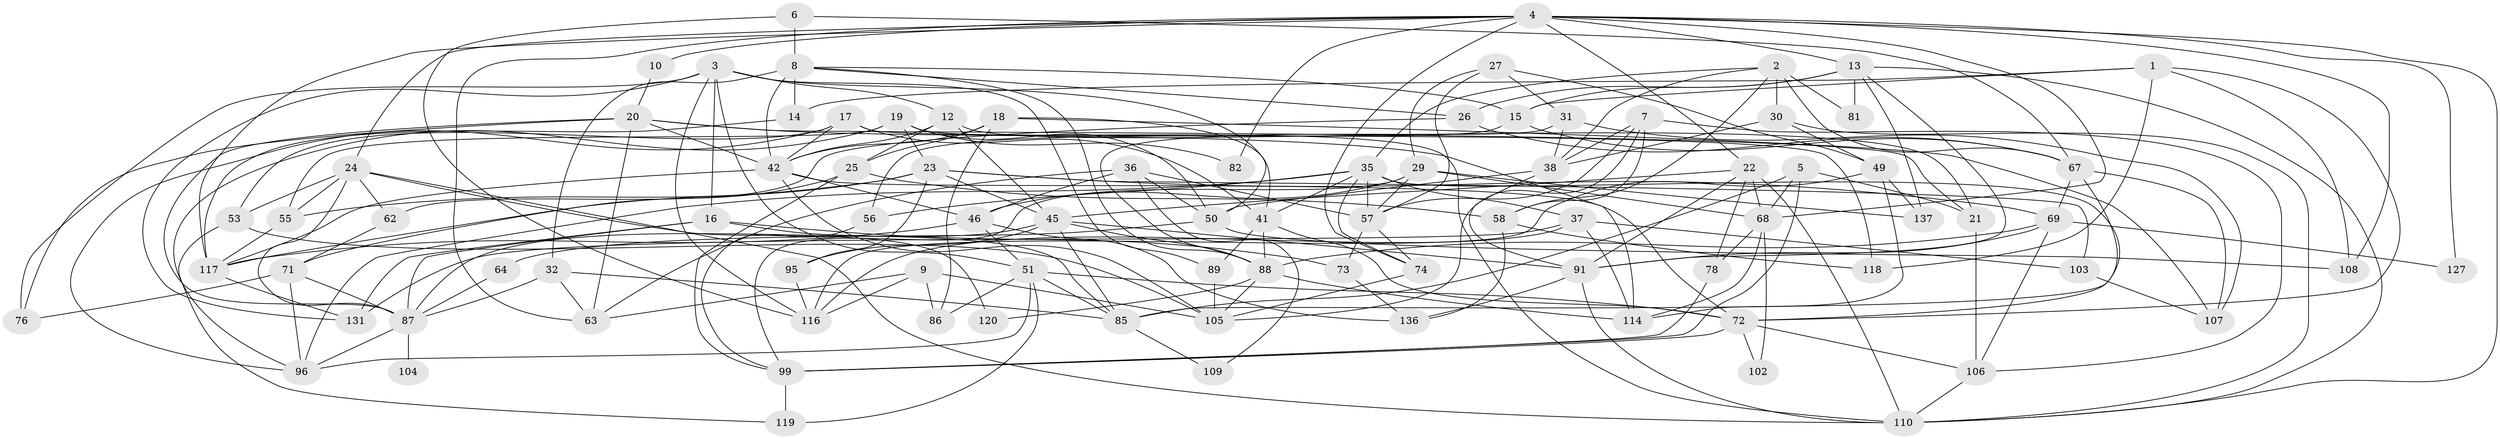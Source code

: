 // Generated by graph-tools (version 1.1) at 2025/23/03/03/25 07:23:58]
// undirected, 88 vertices, 220 edges
graph export_dot {
graph [start="1"]
  node [color=gray90,style=filled];
  1 [super="+47"];
  2 [super="+11"];
  3 [super="+39"];
  4 [super="+59"];
  5;
  6;
  7;
  8 [super="+60"];
  9 [super="+100"];
  10;
  12 [super="+75"];
  13 [super="+84"];
  14;
  15 [super="+52"];
  16 [super="+43"];
  17 [super="+121"];
  18;
  19;
  20 [super="+48"];
  21 [super="+28"];
  22 [super="+34"];
  23 [super="+83"];
  24 [super="+40"];
  25 [super="+33"];
  26;
  27;
  29 [super="+125"];
  30;
  31 [super="+44"];
  32;
  35 [super="+101"];
  36 [super="+134"];
  37 [super="+112"];
  38 [super="+94"];
  41 [super="+90"];
  42 [super="+92"];
  45 [super="+66"];
  46 [super="+80"];
  49 [super="+79"];
  50 [super="+54"];
  51 [super="+135"];
  53 [super="+61"];
  55 [super="+65"];
  56;
  57 [super="+97"];
  58 [super="+130"];
  62;
  63 [super="+122"];
  64;
  67 [super="+124"];
  68 [super="+128"];
  69 [super="+70"];
  71 [super="+113"];
  72 [super="+77"];
  73;
  74;
  76;
  78;
  81;
  82;
  85 [super="+93"];
  86;
  87 [super="+123"];
  88 [super="+98"];
  89;
  91 [super="+132"];
  95;
  96 [super="+115"];
  99 [super="+111"];
  102;
  103;
  104;
  105;
  106 [super="+129"];
  107;
  108;
  109;
  110 [super="+126"];
  114;
  116;
  117 [super="+133"];
  118;
  119;
  120;
  127;
  131;
  136;
  137;
  1 -- 14;
  1 -- 72;
  1 -- 108;
  1 -- 118;
  1 -- 15;
  2 -- 67;
  2 -- 38;
  2 -- 81;
  2 -- 58;
  2 -- 30;
  2 -- 35;
  3 -- 131;
  3 -- 12;
  3 -- 89;
  3 -- 16;
  3 -- 50;
  3 -- 116;
  3 -- 76;
  3 -- 51;
  4 -- 74;
  4 -- 68;
  4 -- 10;
  4 -- 108;
  4 -- 13;
  4 -- 82;
  4 -- 117;
  4 -- 22;
  4 -- 24;
  4 -- 127;
  4 -- 63;
  4 -- 110;
  5 -- 85;
  5 -- 68;
  5 -- 21;
  5 -- 99;
  6 -- 116;
  6 -- 67;
  6 -- 8;
  7 -- 38;
  7 -- 105;
  7 -- 106;
  7 -- 57;
  7 -- 58;
  8 -- 15;
  8 -- 32;
  8 -- 14 [weight=2];
  8 -- 26;
  8 -- 42;
  8 -- 88;
  9 -- 105;
  9 -- 116;
  9 -- 86;
  9 -- 63;
  10 -- 20;
  12 -- 42;
  12 -- 25;
  12 -- 21;
  12 -- 45;
  13 -- 137;
  13 -- 110;
  13 -- 81;
  13 -- 26;
  13 -- 15;
  13 -- 91;
  14 -- 117;
  15 -- 56;
  15 -- 67;
  16 -- 87;
  16 -- 73;
  16 -- 131;
  16 -- 85;
  17 -- 53;
  17 -- 118;
  17 -- 96;
  17 -- 41;
  17 -- 42;
  18 -- 107;
  18 -- 42;
  18 -- 86;
  18 -- 41;
  18 -- 25;
  19 -- 23;
  19 -- 82;
  19 -- 50;
  19 -- 55;
  19 -- 96;
  19 -- 110;
  20 -- 87;
  20 -- 114;
  20 -- 42;
  20 -- 76;
  20 -- 63;
  20 -- 21;
  21 -- 106;
  22 -- 91;
  22 -- 68;
  22 -- 45;
  22 -- 78;
  22 -- 110;
  23 -- 95;
  23 -- 103;
  23 -- 69;
  23 -- 55;
  23 -- 117;
  23 -- 45;
  24 -- 110;
  24 -- 120;
  24 -- 87;
  24 -- 55;
  24 -- 62;
  24 -- 53;
  25 -- 99;
  25 -- 71;
  25 -- 58;
  26 -- 62;
  26 -- 67;
  27 -- 57;
  27 -- 49;
  27 -- 29;
  27 -- 31;
  29 -- 46;
  29 -- 137;
  29 -- 99;
  29 -- 57;
  29 -- 68;
  30 -- 110;
  30 -- 49;
  30 -- 38;
  31 -- 107;
  31 -- 88;
  31 -- 38;
  32 -- 85;
  32 -- 87;
  32 -- 63;
  35 -- 41;
  35 -- 96;
  35 -- 56;
  35 -- 72;
  35 -- 57;
  35 -- 74;
  35 -- 37;
  36 -- 50;
  36 -- 109;
  36 -- 57;
  36 -- 46;
  36 -- 63;
  37 -- 114;
  37 -- 131;
  37 -- 116;
  37 -- 103;
  38 -- 50;
  38 -- 91;
  41 -- 88;
  41 -- 89;
  41 -- 72;
  42 -- 72;
  42 -- 117;
  42 -- 105;
  42 -- 46;
  45 -- 95;
  45 -- 87;
  45 -- 91;
  45 -- 85;
  45 -- 88;
  46 -- 117;
  46 -- 51;
  46 -- 136;
  49 -- 137;
  49 -- 116;
  49 -- 114;
  50 -- 108;
  50 -- 64;
  51 -- 86;
  51 -- 119;
  51 -- 96;
  51 -- 72;
  51 -- 85;
  53 -- 105;
  53 -- 119;
  55 -- 117;
  56 -- 99;
  57 -- 73;
  57 -- 74;
  58 -- 118;
  58 -- 136;
  62 -- 71;
  64 -- 87;
  67 -- 85;
  67 -- 69;
  67 -- 107;
  68 -- 114;
  68 -- 78;
  68 -- 102;
  69 -- 106;
  69 -- 127;
  69 -- 91;
  69 -- 88;
  71 -- 76;
  71 -- 87;
  71 -- 96;
  72 -- 99;
  72 -- 102;
  72 -- 106;
  73 -- 136;
  74 -- 105;
  78 -- 99;
  85 -- 109;
  87 -- 96;
  87 -- 104 [weight=2];
  88 -- 105;
  88 -- 120;
  88 -- 114;
  89 -- 105;
  91 -- 136;
  91 -- 110;
  95 -- 116;
  99 -- 119;
  103 -- 107;
  106 -- 110;
  117 -- 131;
}
